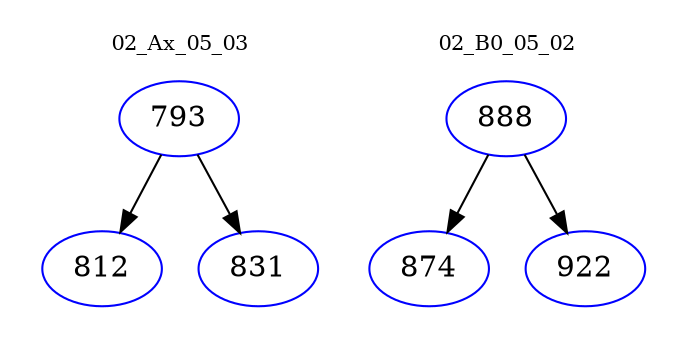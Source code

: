 digraph{
subgraph cluster_0 {
color = white
label = "02_Ax_05_03";
fontsize=10;
T0_793 [label="793", color="blue"]
T0_793 -> T0_812 [color="black"]
T0_812 [label="812", color="blue"]
T0_793 -> T0_831 [color="black"]
T0_831 [label="831", color="blue"]
}
subgraph cluster_1 {
color = white
label = "02_B0_05_02";
fontsize=10;
T1_888 [label="888", color="blue"]
T1_888 -> T1_874 [color="black"]
T1_874 [label="874", color="blue"]
T1_888 -> T1_922 [color="black"]
T1_922 [label="922", color="blue"]
}
}
